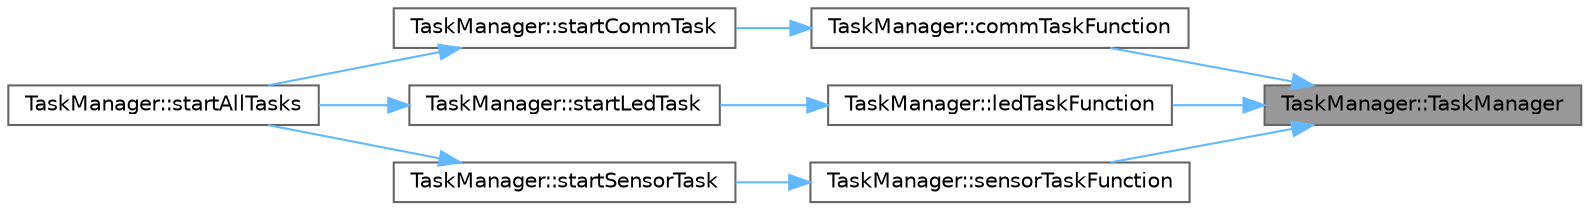 digraph "TaskManager::TaskManager"
{
 // LATEX_PDF_SIZE
  bgcolor="transparent";
  edge [fontname=Helvetica,fontsize=10,labelfontname=Helvetica,labelfontsize=10];
  node [fontname=Helvetica,fontsize=10,shape=box,height=0.2,width=0.4];
  rankdir="RL";
  Node1 [id="Node000001",label="TaskManager::TaskManager",height=0.2,width=0.4,color="gray40", fillcolor="grey60", style="filled", fontcolor="black",tooltip="Constructor for TaskManager."];
  Node1 -> Node2 [id="edge1_Node000001_Node000002",dir="back",color="steelblue1",style="solid",tooltip=" "];
  Node2 [id="Node000002",label="TaskManager::commTaskFunction",height=0.2,width=0.4,color="grey40", fillcolor="white", style="filled",URL="$class_task_manager.html#a46013b8a8ca1fa98c3c96195e77e5072",tooltip=" "];
  Node2 -> Node3 [id="edge2_Node000002_Node000003",dir="back",color="steelblue1",style="solid",tooltip=" "];
  Node3 [id="Node000003",label="TaskManager::startCommTask",height=0.2,width=0.4,color="grey40", fillcolor="white", style="filled",URL="$class_task_manager.html#a19953b8342f0066d395ede8ec529c003",tooltip="Start only the communication task."];
  Node3 -> Node4 [id="edge3_Node000003_Node000004",dir="back",color="steelblue1",style="solid",tooltip=" "];
  Node4 [id="Node000004",label="TaskManager::startAllTasks",height=0.2,width=0.4,color="grey40", fillcolor="white", style="filled",URL="$class_task_manager.html#afb96f7a9368f83a7ba9802fd96fae244",tooltip="Start all tasks on their respective cores."];
  Node1 -> Node5 [id="edge4_Node000001_Node000005",dir="back",color="steelblue1",style="solid",tooltip=" "];
  Node5 [id="Node000005",label="TaskManager::ledTaskFunction",height=0.2,width=0.4,color="grey40", fillcolor="white", style="filled",URL="$class_task_manager.html#aae3c79f5594f8eef0dddc38ebd909b5c",tooltip=" "];
  Node5 -> Node6 [id="edge5_Node000005_Node000006",dir="back",color="steelblue1",style="solid",tooltip=" "];
  Node6 [id="Node000006",label="TaskManager::startLedTask",height=0.2,width=0.4,color="grey40", fillcolor="white", style="filled",URL="$class_task_manager.html#a89a2f1f42fd1cd3d85dc1ff236a966ab",tooltip="Start only the LED task (simplest, lowest risk)"];
  Node6 -> Node4 [id="edge6_Node000006_Node000004",dir="back",color="steelblue1",style="solid",tooltip=" "];
  Node1 -> Node7 [id="edge7_Node000001_Node000007",dir="back",color="steelblue1",style="solid",tooltip=" "];
  Node7 [id="Node000007",label="TaskManager::sensorTaskFunction",height=0.2,width=0.4,color="grey40", fillcolor="white", style="filled",URL="$class_task_manager.html#ac3dd3459f26b2b5d2a47c4d2a0f1655a",tooltip=" "];
  Node7 -> Node8 [id="edge8_Node000007_Node000008",dir="back",color="steelblue1",style="solid",tooltip=" "];
  Node8 [id="Node000008",label="TaskManager::startSensorTask",height=0.2,width=0.4,color="grey40", fillcolor="white", style="filled",URL="$class_task_manager.html#a98f7f31db03f38c95c357b50280287fc",tooltip="Start only the sensor task."];
  Node8 -> Node4 [id="edge9_Node000008_Node000004",dir="back",color="steelblue1",style="solid",tooltip=" "];
}
